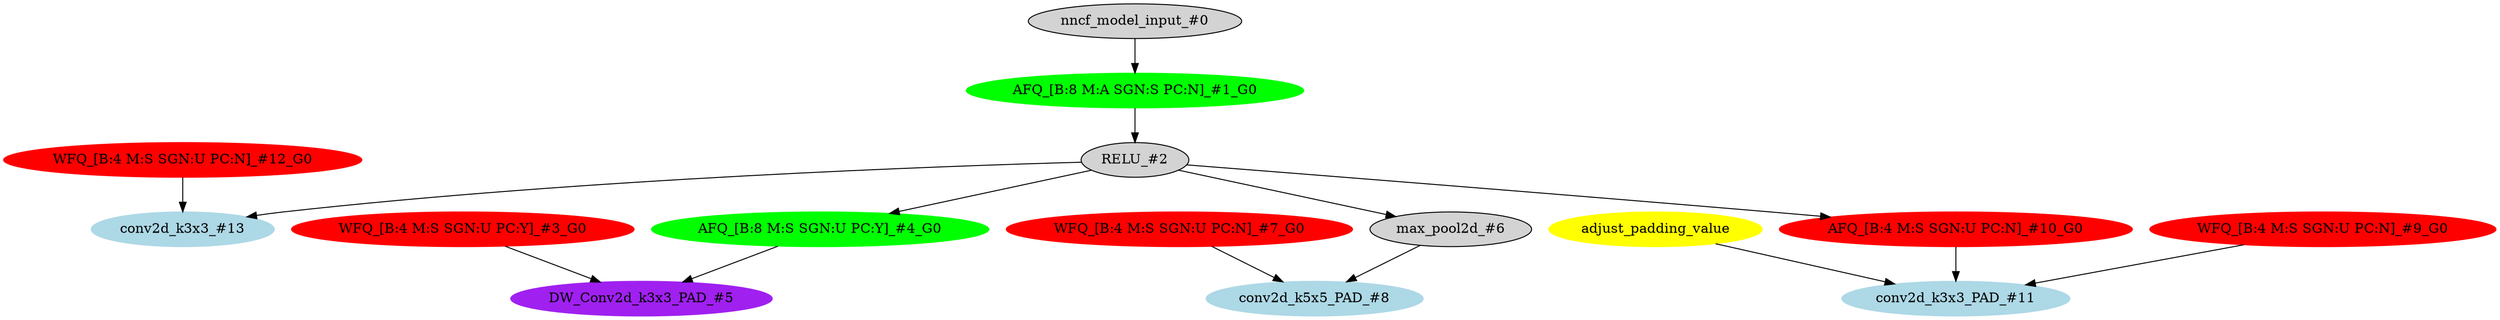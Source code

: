 strict digraph  {
"0 /nncf_model_input" [id=0, label="nncf_model_input_#0", scope="", style=filled, type=nncf_model_input];
"1 AsymmetricQuantizer/asymmetric_quantize" [color=green, id=1, label="AFQ_[B:8 M:A SGN:S PC:N]_#1_G0", scope=AsymmetricQuantizer, style=filled, type=asymmetric_quantize];
"2 MultiBranchesModel/ReLU/RELU" [id=2, label="RELU_#2", scope="MultiBranchesModel/ReLU", style=filled, type=RELU];
"3 MultiBranchesModel/NNCFConv2d[conv_a]/ModuleDict[pre_ops]/UpdateWeight[0]/SymmetricQuantizer[op]/symmetric_quantize" [color=red, id=3, label="WFQ_[B:4 M:S SGN:U PC:Y]_#3_G0", scope="MultiBranchesModel/NNCFConv2d[conv_a]/ModuleDict[pre_ops]/UpdateWeight[0]/SymmetricQuantizer[op]", style=filled, type=symmetric_quantize];
"4 MultiBranchesModel/NNCFConv2d[conv_a]/SymmetricQuantizer/symmetric_quantize" [color=green, id=4, label="AFQ_[B:8 M:S SGN:U PC:Y]_#4_G0", scope="MultiBranchesModel/NNCFConv2d[conv_a]/SymmetricQuantizer", style=filled, type=symmetric_quantize];
"5 MultiBranchesModel/NNCFConv2d[conv_a]/conv2d" [color=purple, id=5, label="DW_Conv2d_k3x3_PAD_#5", scope="MultiBranchesModel/NNCFConv2d[conv_a]", style=filled, type=conv2d];
"6 MultiBranchesModel/MaxPool2d[max_pool_b]/max_pool2d" [id=6, label="max_pool2d_#6", scope="MultiBranchesModel/MaxPool2d[max_pool_b]", style=filled, type=max_pool2d];
"7 MultiBranchesModel/NNCFConv2d[conv_b]/ModuleDict[pre_ops]/UpdateWeight[0]/SymmetricQuantizer[op]/symmetric_quantize" [color=red, id=7, label="WFQ_[B:4 M:S SGN:U PC:N]_#7_G0", scope="MultiBranchesModel/NNCFConv2d[conv_b]/ModuleDict[pre_ops]/UpdateWeight[0]/SymmetricQuantizer[op]", style=filled, type=symmetric_quantize];
"8 MultiBranchesModel/NNCFConv2d[conv_b]/conv2d" [color=lightblue, id=8, label="conv2d_k5x5_PAD_#8", scope="MultiBranchesModel/NNCFConv2d[conv_b]", style=filled, type=conv2d];
"9 MultiBranchesModel/NNCFConv2d[conv_c]/ModuleDict[pre_ops]/UpdateWeight[1]/SymmetricQuantizer[op]/symmetric_quantize" [color=red, id=9, label="WFQ_[B:4 M:S SGN:U PC:N]_#9_G0", scope="MultiBranchesModel/NNCFConv2d[conv_c]/ModuleDict[pre_ops]/UpdateWeight[1]/SymmetricQuantizer[op]", style=filled, type=symmetric_quantize];
"10 MultiBranchesModel/NNCFConv2d[conv_c]/SymmetricQuantizer/symmetric_quantize" [color=red, id=10, label="AFQ_[B:4 M:S SGN:U PC:N]_#10_G0", scope="MultiBranchesModel/NNCFConv2d[conv_c]/SymmetricQuantizer", style=filled, type=symmetric_quantize];
"11 MultiBranchesModel/NNCFConv2d[conv_c]/conv2d" [color=lightblue, id=11, label="conv2d_k3x3_PAD_#11", scope="MultiBranchesModel/NNCFConv2d[conv_c]", style=filled, type=conv2d];
"12 MultiBranchesModel/NNCFConv2d[conv_d]/ModuleDict[pre_ops]/UpdateWeight[0]/SymmetricQuantizer[op]/symmetric_quantize" [color=red, id=12, label="WFQ_[B:4 M:S SGN:U PC:N]_#12_G0", scope="MultiBranchesModel/NNCFConv2d[conv_d]/ModuleDict[pre_ops]/UpdateWeight[0]/SymmetricQuantizer[op]", style=filled, type=symmetric_quantize];
"13 MultiBranchesModel/NNCFConv2d[conv_d]/conv2d" [color=lightblue, id=13, label="conv2d_k3x3_#13", scope="MultiBranchesModel/NNCFConv2d[conv_d]", style=filled, type=conv2d];
"11 MultiBranchesModel/NNCFConv2d[conv_c]/conv2d_apad" [color=yellow, label=adjust_padding_value, style=filled, type=""];
"0 /nncf_model_input" -> "1 AsymmetricQuantizer/asymmetric_quantize";
"1 AsymmetricQuantizer/asymmetric_quantize" -> "2 MultiBranchesModel/ReLU/RELU";
"2 MultiBranchesModel/ReLU/RELU" -> "4 MultiBranchesModel/NNCFConv2d[conv_a]/SymmetricQuantizer/symmetric_quantize";
"2 MultiBranchesModel/ReLU/RELU" -> "6 MultiBranchesModel/MaxPool2d[max_pool_b]/max_pool2d";
"2 MultiBranchesModel/ReLU/RELU" -> "10 MultiBranchesModel/NNCFConv2d[conv_c]/SymmetricQuantizer/symmetric_quantize";
"2 MultiBranchesModel/ReLU/RELU" -> "13 MultiBranchesModel/NNCFConv2d[conv_d]/conv2d";
"3 MultiBranchesModel/NNCFConv2d[conv_a]/ModuleDict[pre_ops]/UpdateWeight[0]/SymmetricQuantizer[op]/symmetric_quantize" -> "5 MultiBranchesModel/NNCFConv2d[conv_a]/conv2d";
"4 MultiBranchesModel/NNCFConv2d[conv_a]/SymmetricQuantizer/symmetric_quantize" -> "5 MultiBranchesModel/NNCFConv2d[conv_a]/conv2d";
"6 MultiBranchesModel/MaxPool2d[max_pool_b]/max_pool2d" -> "8 MultiBranchesModel/NNCFConv2d[conv_b]/conv2d";
"7 MultiBranchesModel/NNCFConv2d[conv_b]/ModuleDict[pre_ops]/UpdateWeight[0]/SymmetricQuantizer[op]/symmetric_quantize" -> "8 MultiBranchesModel/NNCFConv2d[conv_b]/conv2d";
"9 MultiBranchesModel/NNCFConv2d[conv_c]/ModuleDict[pre_ops]/UpdateWeight[1]/SymmetricQuantizer[op]/symmetric_quantize" -> "11 MultiBranchesModel/NNCFConv2d[conv_c]/conv2d";
"10 MultiBranchesModel/NNCFConv2d[conv_c]/SymmetricQuantizer/symmetric_quantize" -> "11 MultiBranchesModel/NNCFConv2d[conv_c]/conv2d";
"12 MultiBranchesModel/NNCFConv2d[conv_d]/ModuleDict[pre_ops]/UpdateWeight[0]/SymmetricQuantizer[op]/symmetric_quantize" -> "13 MultiBranchesModel/NNCFConv2d[conv_d]/conv2d";
"11 MultiBranchesModel/NNCFConv2d[conv_c]/conv2d_apad" -> "11 MultiBranchesModel/NNCFConv2d[conv_c]/conv2d";
}
